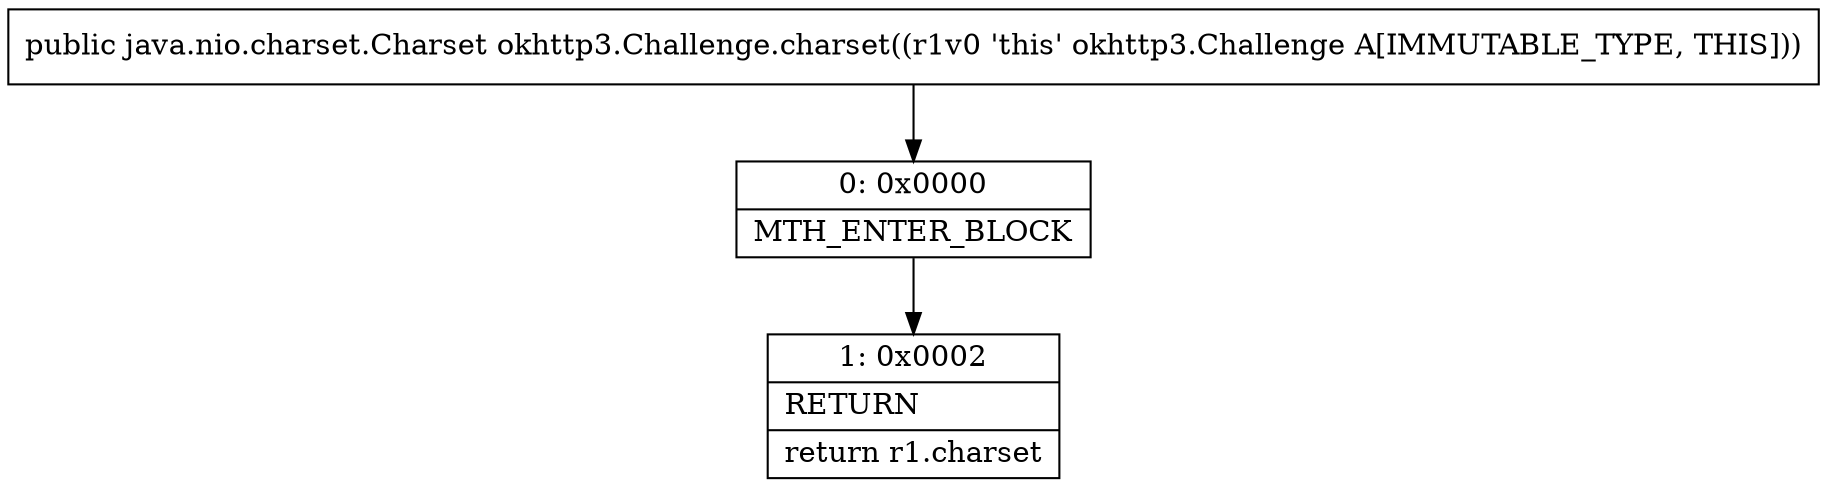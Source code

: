 digraph "CFG forokhttp3.Challenge.charset()Ljava\/nio\/charset\/Charset;" {
Node_0 [shape=record,label="{0\:\ 0x0000|MTH_ENTER_BLOCK\l}"];
Node_1 [shape=record,label="{1\:\ 0x0002|RETURN\l|return r1.charset\l}"];
MethodNode[shape=record,label="{public java.nio.charset.Charset okhttp3.Challenge.charset((r1v0 'this' okhttp3.Challenge A[IMMUTABLE_TYPE, THIS])) }"];
MethodNode -> Node_0;
Node_0 -> Node_1;
}

